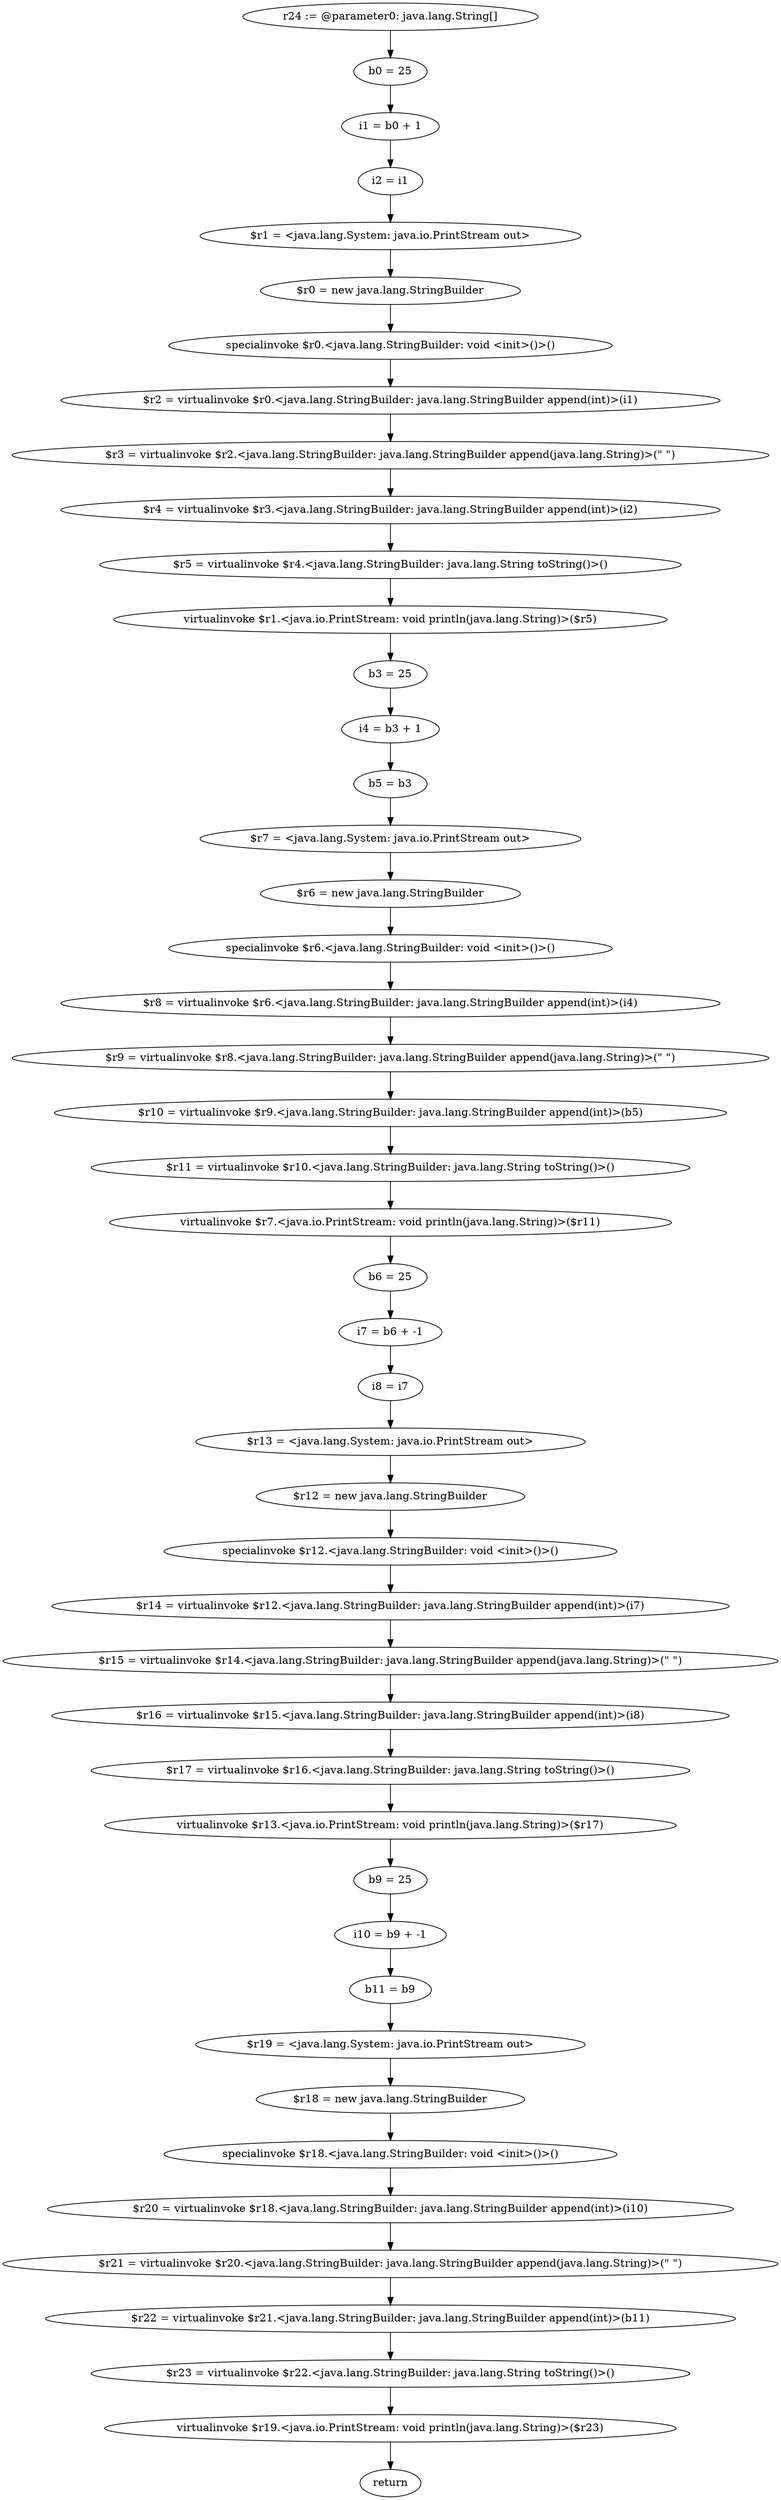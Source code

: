 digraph "unitGraph" {
    "r24 := @parameter0: java.lang.String[]"
    "b0 = 25"
    "i1 = b0 + 1"
    "i2 = i1"
    "$r1 = <java.lang.System: java.io.PrintStream out>"
    "$r0 = new java.lang.StringBuilder"
    "specialinvoke $r0.<java.lang.StringBuilder: void <init>()>()"
    "$r2 = virtualinvoke $r0.<java.lang.StringBuilder: java.lang.StringBuilder append(int)>(i1)"
    "$r3 = virtualinvoke $r2.<java.lang.StringBuilder: java.lang.StringBuilder append(java.lang.String)>(\" \")"
    "$r4 = virtualinvoke $r3.<java.lang.StringBuilder: java.lang.StringBuilder append(int)>(i2)"
    "$r5 = virtualinvoke $r4.<java.lang.StringBuilder: java.lang.String toString()>()"
    "virtualinvoke $r1.<java.io.PrintStream: void println(java.lang.String)>($r5)"
    "b3 = 25"
    "i4 = b3 + 1"
    "b5 = b3"
    "$r7 = <java.lang.System: java.io.PrintStream out>"
    "$r6 = new java.lang.StringBuilder"
    "specialinvoke $r6.<java.lang.StringBuilder: void <init>()>()"
    "$r8 = virtualinvoke $r6.<java.lang.StringBuilder: java.lang.StringBuilder append(int)>(i4)"
    "$r9 = virtualinvoke $r8.<java.lang.StringBuilder: java.lang.StringBuilder append(java.lang.String)>(\" \")"
    "$r10 = virtualinvoke $r9.<java.lang.StringBuilder: java.lang.StringBuilder append(int)>(b5)"
    "$r11 = virtualinvoke $r10.<java.lang.StringBuilder: java.lang.String toString()>()"
    "virtualinvoke $r7.<java.io.PrintStream: void println(java.lang.String)>($r11)"
    "b6 = 25"
    "i7 = b6 + -1"
    "i8 = i7"
    "$r13 = <java.lang.System: java.io.PrintStream out>"
    "$r12 = new java.lang.StringBuilder"
    "specialinvoke $r12.<java.lang.StringBuilder: void <init>()>()"
    "$r14 = virtualinvoke $r12.<java.lang.StringBuilder: java.lang.StringBuilder append(int)>(i7)"
    "$r15 = virtualinvoke $r14.<java.lang.StringBuilder: java.lang.StringBuilder append(java.lang.String)>(\" \")"
    "$r16 = virtualinvoke $r15.<java.lang.StringBuilder: java.lang.StringBuilder append(int)>(i8)"
    "$r17 = virtualinvoke $r16.<java.lang.StringBuilder: java.lang.String toString()>()"
    "virtualinvoke $r13.<java.io.PrintStream: void println(java.lang.String)>($r17)"
    "b9 = 25"
    "i10 = b9 + -1"
    "b11 = b9"
    "$r19 = <java.lang.System: java.io.PrintStream out>"
    "$r18 = new java.lang.StringBuilder"
    "specialinvoke $r18.<java.lang.StringBuilder: void <init>()>()"
    "$r20 = virtualinvoke $r18.<java.lang.StringBuilder: java.lang.StringBuilder append(int)>(i10)"
    "$r21 = virtualinvoke $r20.<java.lang.StringBuilder: java.lang.StringBuilder append(java.lang.String)>(\" \")"
    "$r22 = virtualinvoke $r21.<java.lang.StringBuilder: java.lang.StringBuilder append(int)>(b11)"
    "$r23 = virtualinvoke $r22.<java.lang.StringBuilder: java.lang.String toString()>()"
    "virtualinvoke $r19.<java.io.PrintStream: void println(java.lang.String)>($r23)"
    "return"
    "r24 := @parameter0: java.lang.String[]"->"b0 = 25";
    "b0 = 25"->"i1 = b0 + 1";
    "i1 = b0 + 1"->"i2 = i1";
    "i2 = i1"->"$r1 = <java.lang.System: java.io.PrintStream out>";
    "$r1 = <java.lang.System: java.io.PrintStream out>"->"$r0 = new java.lang.StringBuilder";
    "$r0 = new java.lang.StringBuilder"->"specialinvoke $r0.<java.lang.StringBuilder: void <init>()>()";
    "specialinvoke $r0.<java.lang.StringBuilder: void <init>()>()"->"$r2 = virtualinvoke $r0.<java.lang.StringBuilder: java.lang.StringBuilder append(int)>(i1)";
    "$r2 = virtualinvoke $r0.<java.lang.StringBuilder: java.lang.StringBuilder append(int)>(i1)"->"$r3 = virtualinvoke $r2.<java.lang.StringBuilder: java.lang.StringBuilder append(java.lang.String)>(\" \")";
    "$r3 = virtualinvoke $r2.<java.lang.StringBuilder: java.lang.StringBuilder append(java.lang.String)>(\" \")"->"$r4 = virtualinvoke $r3.<java.lang.StringBuilder: java.lang.StringBuilder append(int)>(i2)";
    "$r4 = virtualinvoke $r3.<java.lang.StringBuilder: java.lang.StringBuilder append(int)>(i2)"->"$r5 = virtualinvoke $r4.<java.lang.StringBuilder: java.lang.String toString()>()";
    "$r5 = virtualinvoke $r4.<java.lang.StringBuilder: java.lang.String toString()>()"->"virtualinvoke $r1.<java.io.PrintStream: void println(java.lang.String)>($r5)";
    "virtualinvoke $r1.<java.io.PrintStream: void println(java.lang.String)>($r5)"->"b3 = 25";
    "b3 = 25"->"i4 = b3 + 1";
    "i4 = b3 + 1"->"b5 = b3";
    "b5 = b3"->"$r7 = <java.lang.System: java.io.PrintStream out>";
    "$r7 = <java.lang.System: java.io.PrintStream out>"->"$r6 = new java.lang.StringBuilder";
    "$r6 = new java.lang.StringBuilder"->"specialinvoke $r6.<java.lang.StringBuilder: void <init>()>()";
    "specialinvoke $r6.<java.lang.StringBuilder: void <init>()>()"->"$r8 = virtualinvoke $r6.<java.lang.StringBuilder: java.lang.StringBuilder append(int)>(i4)";
    "$r8 = virtualinvoke $r6.<java.lang.StringBuilder: java.lang.StringBuilder append(int)>(i4)"->"$r9 = virtualinvoke $r8.<java.lang.StringBuilder: java.lang.StringBuilder append(java.lang.String)>(\" \")";
    "$r9 = virtualinvoke $r8.<java.lang.StringBuilder: java.lang.StringBuilder append(java.lang.String)>(\" \")"->"$r10 = virtualinvoke $r9.<java.lang.StringBuilder: java.lang.StringBuilder append(int)>(b5)";
    "$r10 = virtualinvoke $r9.<java.lang.StringBuilder: java.lang.StringBuilder append(int)>(b5)"->"$r11 = virtualinvoke $r10.<java.lang.StringBuilder: java.lang.String toString()>()";
    "$r11 = virtualinvoke $r10.<java.lang.StringBuilder: java.lang.String toString()>()"->"virtualinvoke $r7.<java.io.PrintStream: void println(java.lang.String)>($r11)";
    "virtualinvoke $r7.<java.io.PrintStream: void println(java.lang.String)>($r11)"->"b6 = 25";
    "b6 = 25"->"i7 = b6 + -1";
    "i7 = b6 + -1"->"i8 = i7";
    "i8 = i7"->"$r13 = <java.lang.System: java.io.PrintStream out>";
    "$r13 = <java.lang.System: java.io.PrintStream out>"->"$r12 = new java.lang.StringBuilder";
    "$r12 = new java.lang.StringBuilder"->"specialinvoke $r12.<java.lang.StringBuilder: void <init>()>()";
    "specialinvoke $r12.<java.lang.StringBuilder: void <init>()>()"->"$r14 = virtualinvoke $r12.<java.lang.StringBuilder: java.lang.StringBuilder append(int)>(i7)";
    "$r14 = virtualinvoke $r12.<java.lang.StringBuilder: java.lang.StringBuilder append(int)>(i7)"->"$r15 = virtualinvoke $r14.<java.lang.StringBuilder: java.lang.StringBuilder append(java.lang.String)>(\" \")";
    "$r15 = virtualinvoke $r14.<java.lang.StringBuilder: java.lang.StringBuilder append(java.lang.String)>(\" \")"->"$r16 = virtualinvoke $r15.<java.lang.StringBuilder: java.lang.StringBuilder append(int)>(i8)";
    "$r16 = virtualinvoke $r15.<java.lang.StringBuilder: java.lang.StringBuilder append(int)>(i8)"->"$r17 = virtualinvoke $r16.<java.lang.StringBuilder: java.lang.String toString()>()";
    "$r17 = virtualinvoke $r16.<java.lang.StringBuilder: java.lang.String toString()>()"->"virtualinvoke $r13.<java.io.PrintStream: void println(java.lang.String)>($r17)";
    "virtualinvoke $r13.<java.io.PrintStream: void println(java.lang.String)>($r17)"->"b9 = 25";
    "b9 = 25"->"i10 = b9 + -1";
    "i10 = b9 + -1"->"b11 = b9";
    "b11 = b9"->"$r19 = <java.lang.System: java.io.PrintStream out>";
    "$r19 = <java.lang.System: java.io.PrintStream out>"->"$r18 = new java.lang.StringBuilder";
    "$r18 = new java.lang.StringBuilder"->"specialinvoke $r18.<java.lang.StringBuilder: void <init>()>()";
    "specialinvoke $r18.<java.lang.StringBuilder: void <init>()>()"->"$r20 = virtualinvoke $r18.<java.lang.StringBuilder: java.lang.StringBuilder append(int)>(i10)";
    "$r20 = virtualinvoke $r18.<java.lang.StringBuilder: java.lang.StringBuilder append(int)>(i10)"->"$r21 = virtualinvoke $r20.<java.lang.StringBuilder: java.lang.StringBuilder append(java.lang.String)>(\" \")";
    "$r21 = virtualinvoke $r20.<java.lang.StringBuilder: java.lang.StringBuilder append(java.lang.String)>(\" \")"->"$r22 = virtualinvoke $r21.<java.lang.StringBuilder: java.lang.StringBuilder append(int)>(b11)";
    "$r22 = virtualinvoke $r21.<java.lang.StringBuilder: java.lang.StringBuilder append(int)>(b11)"->"$r23 = virtualinvoke $r22.<java.lang.StringBuilder: java.lang.String toString()>()";
    "$r23 = virtualinvoke $r22.<java.lang.StringBuilder: java.lang.String toString()>()"->"virtualinvoke $r19.<java.io.PrintStream: void println(java.lang.String)>($r23)";
    "virtualinvoke $r19.<java.io.PrintStream: void println(java.lang.String)>($r23)"->"return";
}

